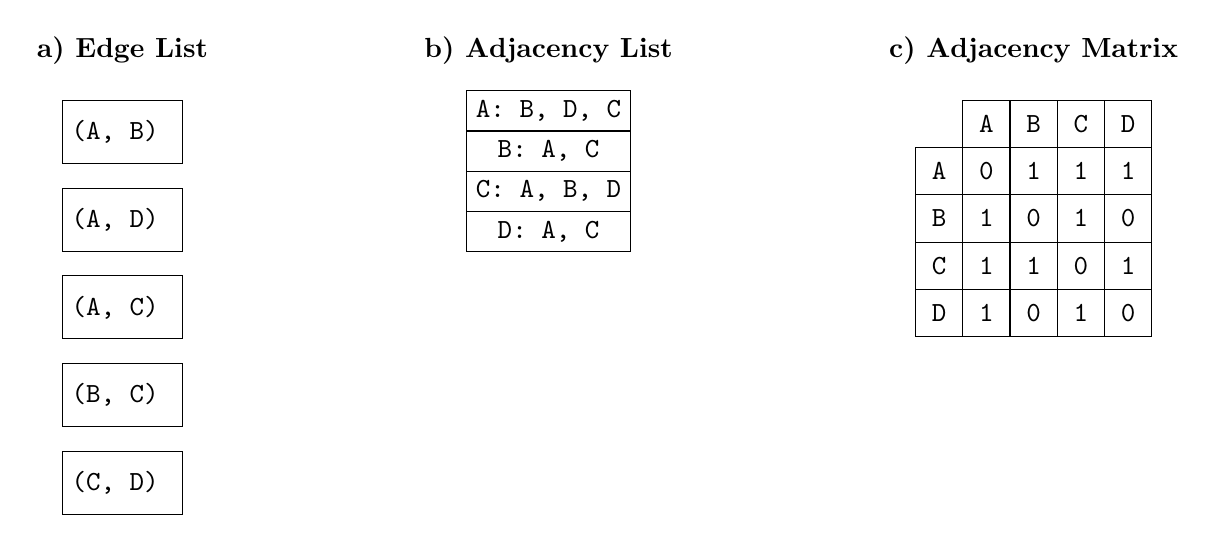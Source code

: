 \begin{tikzpicture}[
    title/.style={font=\bfseries},
    elist/.style={matrix of nodes, nodes={draw, minimum size=0.8cm, font=\ttfamily}, column sep=0.3cm, row sep=0.3cm, align=center}, 
    alist/.style={rectangle split, rectangle split parts=4, draw, anchor=center, text=black, font=\ttfamily, rectangle split part align={center}},
    mlist/.style={matrix of nodes, nodes={draw, minimum size=0.6cm, font=\ttfamily}, column sep=-\pgflinewidth, row sep=-\pgflinewidth},
]

% Draw the edge list
\node[title] (EL) {a) Edge List};
\matrix[elist, below=0.2cm of EL] (M1) {
    (A, B) \\
    (A, D) \\
    (A, C) \\
    (B, C) \\
    (C, D) \\
};

% Draw the adjacency list
\node[title, right=2.5cm of EL] (AL) {b) Adjacency List};
\node[alist, below=0.2cm of AL] (M2) {
    \nodepart{one}A: B, D, C
    \nodepart{two}B: A, C
    \nodepart{three}C: A, B, D
    \nodepart{four}D: A, C
};

% Draw the adjacency matrix
\node[title, right=2.5cm of AL] (AM) {c) Adjacency Matrix};
\matrix[mlist, below=0.2cm of AM] (M3) {
      & A & B & C & D \\
    A & 0 & 1 & 1 & 1 \\
    B & 1 & 0 & 1 & 0 \\
    C & 1 & 1 & 0 & 1 \\
    D & 1 & 0 & 1 & 0 \\
};

\end{tikzpicture}